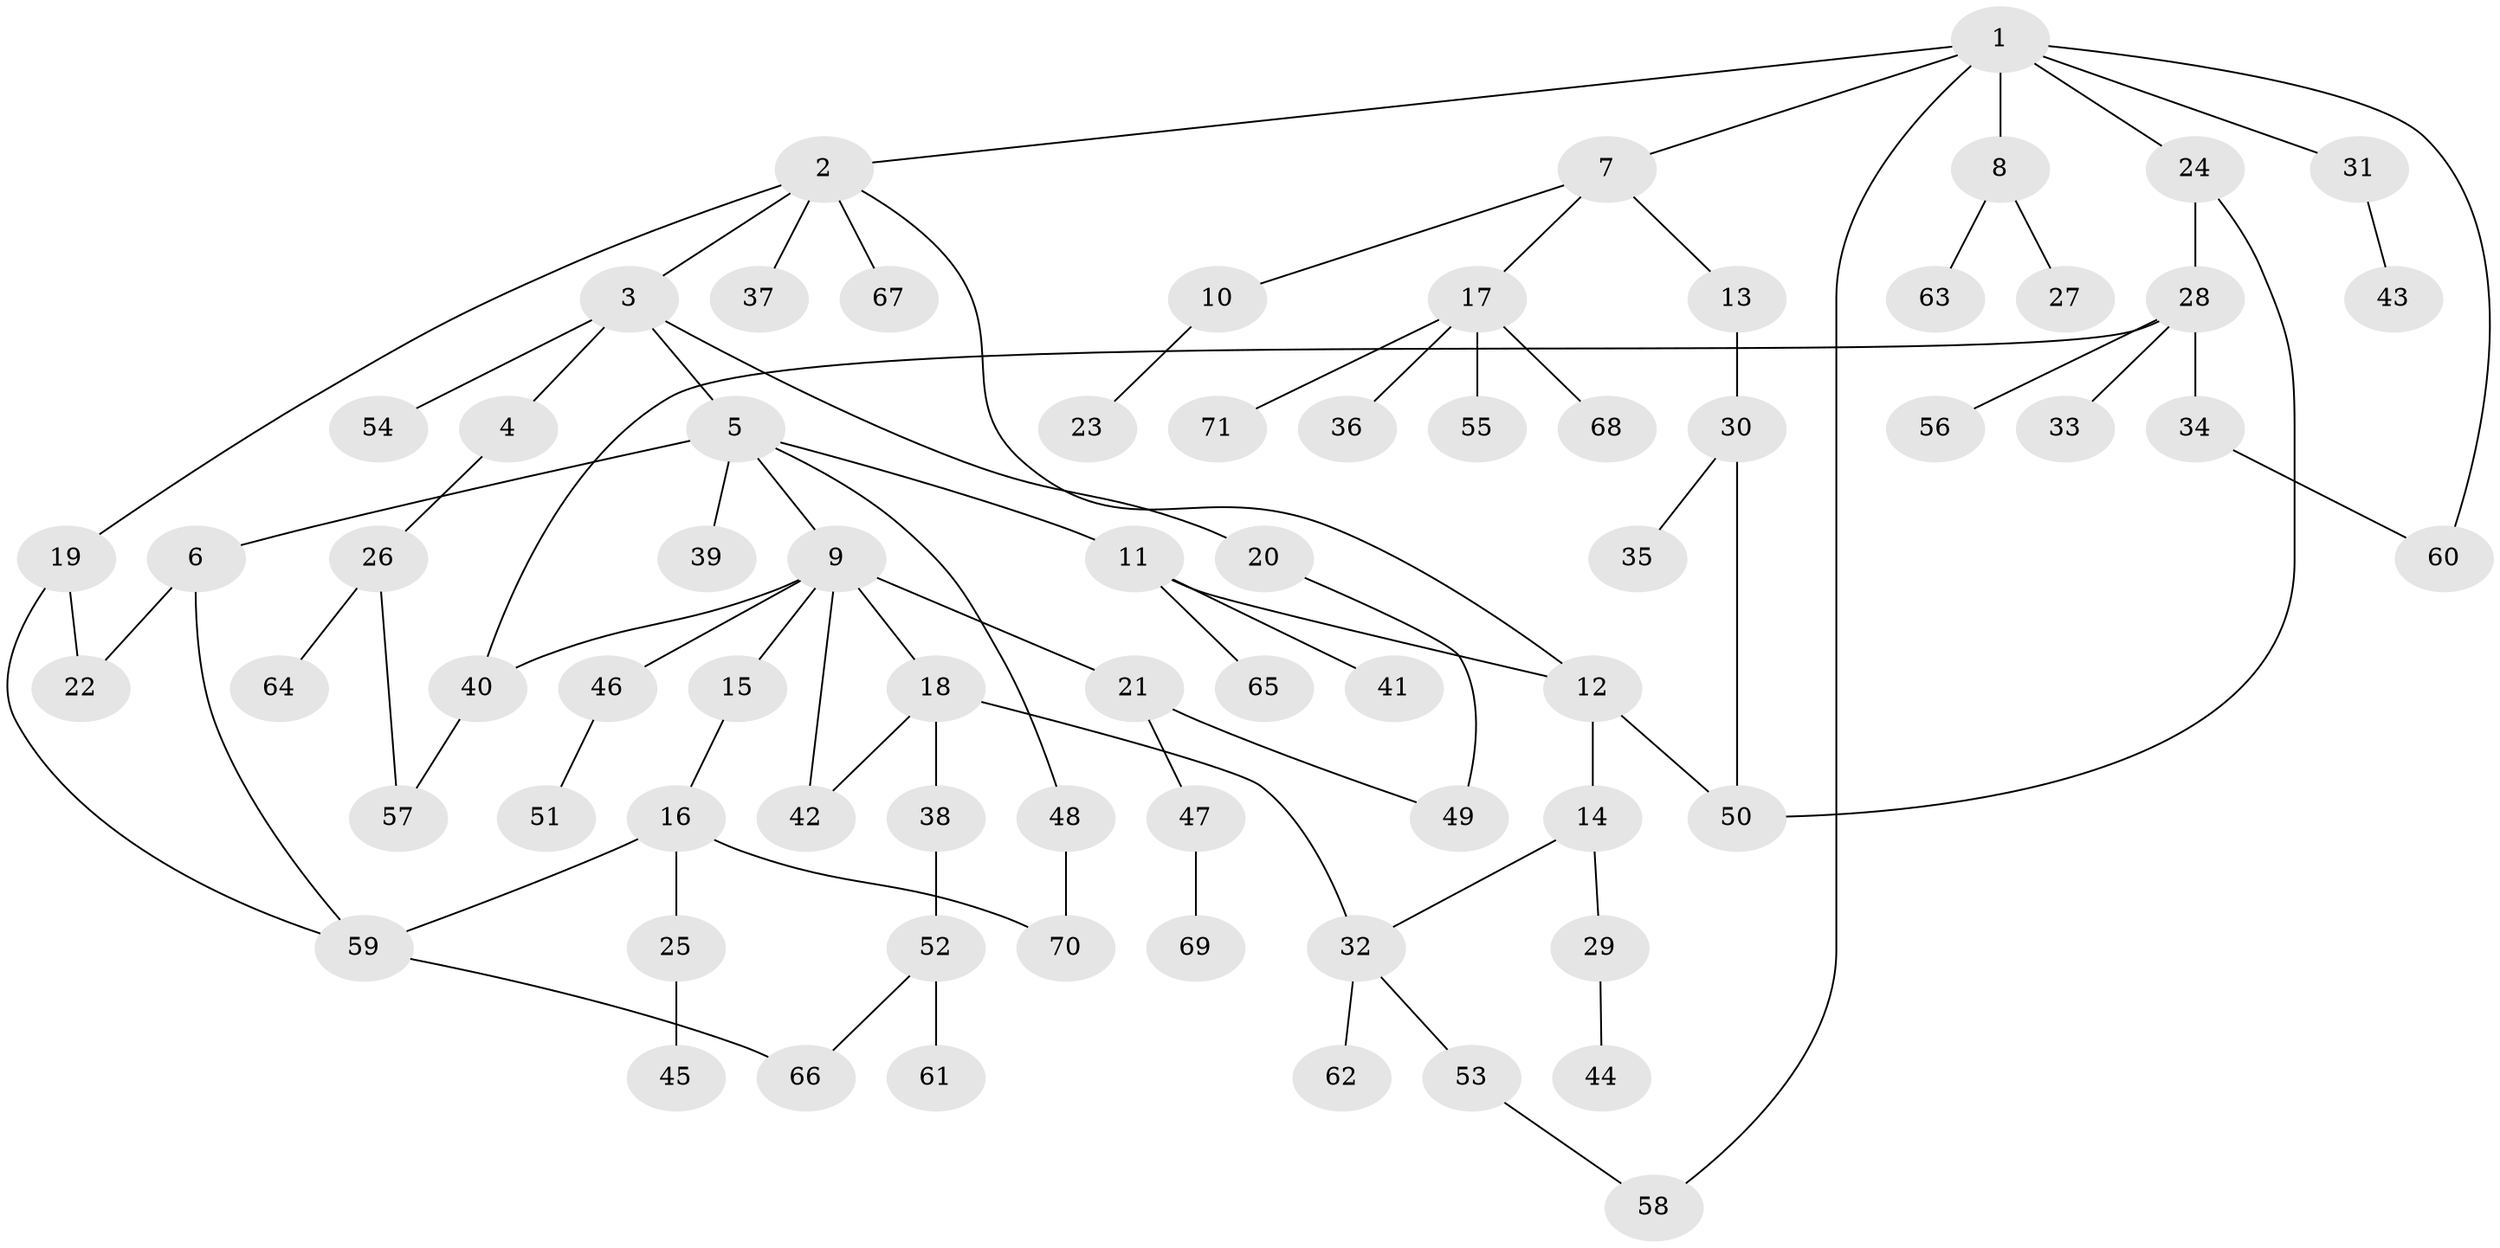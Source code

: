 // coarse degree distribution, {1: 0.2916666666666667, 4: 0.20833333333333334, 7: 0.041666666666666664, 3: 0.25, 5: 0.08333333333333333, 6: 0.041666666666666664, 2: 0.08333333333333333}
// Generated by graph-tools (version 1.1) at 2025/36/03/04/25 23:36:10]
// undirected, 71 vertices, 85 edges
graph export_dot {
  node [color=gray90,style=filled];
  1;
  2;
  3;
  4;
  5;
  6;
  7;
  8;
  9;
  10;
  11;
  12;
  13;
  14;
  15;
  16;
  17;
  18;
  19;
  20;
  21;
  22;
  23;
  24;
  25;
  26;
  27;
  28;
  29;
  30;
  31;
  32;
  33;
  34;
  35;
  36;
  37;
  38;
  39;
  40;
  41;
  42;
  43;
  44;
  45;
  46;
  47;
  48;
  49;
  50;
  51;
  52;
  53;
  54;
  55;
  56;
  57;
  58;
  59;
  60;
  61;
  62;
  63;
  64;
  65;
  66;
  67;
  68;
  69;
  70;
  71;
  1 -- 2;
  1 -- 7;
  1 -- 8;
  1 -- 24;
  1 -- 31;
  1 -- 58;
  1 -- 60;
  2 -- 3;
  2 -- 19;
  2 -- 37;
  2 -- 67;
  2 -- 12;
  3 -- 4;
  3 -- 5;
  3 -- 20;
  3 -- 54;
  4 -- 26;
  5 -- 6;
  5 -- 9;
  5 -- 11;
  5 -- 39;
  5 -- 48;
  6 -- 22;
  6 -- 59;
  7 -- 10;
  7 -- 13;
  7 -- 17;
  8 -- 27;
  8 -- 63;
  9 -- 15;
  9 -- 18;
  9 -- 21;
  9 -- 42;
  9 -- 46;
  9 -- 40;
  10 -- 23;
  11 -- 12;
  11 -- 41;
  11 -- 65;
  12 -- 14;
  12 -- 50;
  13 -- 30;
  14 -- 29;
  14 -- 32;
  15 -- 16;
  16 -- 25;
  16 -- 70;
  16 -- 59;
  17 -- 36;
  17 -- 55;
  17 -- 68;
  17 -- 71;
  18 -- 32;
  18 -- 38;
  18 -- 42;
  19 -- 59;
  19 -- 22;
  20 -- 49;
  21 -- 47;
  21 -- 49;
  24 -- 28;
  24 -- 50;
  25 -- 45;
  26 -- 57;
  26 -- 64;
  28 -- 33;
  28 -- 34;
  28 -- 40;
  28 -- 56;
  29 -- 44;
  30 -- 35;
  30 -- 50;
  31 -- 43;
  32 -- 53;
  32 -- 62;
  34 -- 60;
  38 -- 52;
  40 -- 57;
  46 -- 51;
  47 -- 69;
  48 -- 70;
  52 -- 61;
  52 -- 66;
  53 -- 58;
  59 -- 66;
}
